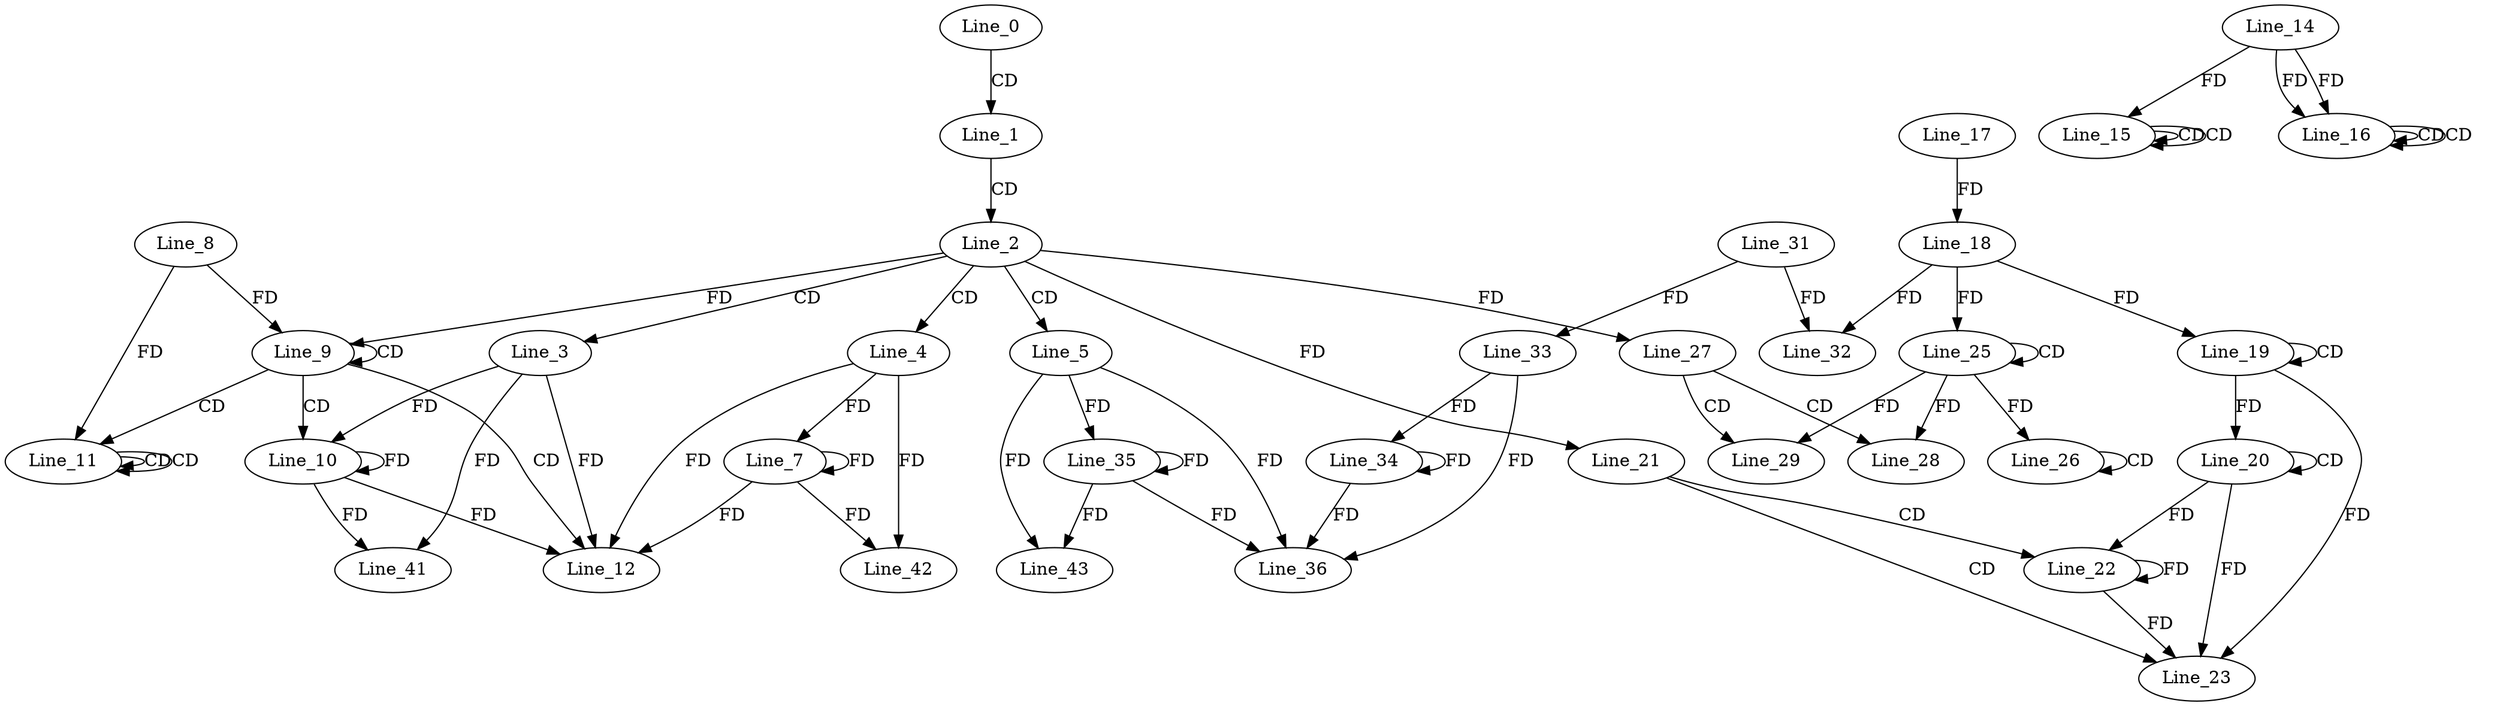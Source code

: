 digraph G {
  Line_0;
  Line_1;
  Line_2;
  Line_3;
  Line_4;
  Line_5;
  Line_7;
  Line_7;
  Line_9;
  Line_9;
  Line_9;
  Line_8;
  Line_10;
  Line_11;
  Line_11;
  Line_11;
  Line_11;
  Line_12;
  Line_15;
  Line_15;
  Line_15;
  Line_14;
  Line_15;
  Line_16;
  Line_16;
  Line_16;
  Line_16;
  Line_17;
  Line_18;
  Line_19;
  Line_19;
  Line_18;
  Line_20;
  Line_20;
  Line_21;
  Line_22;
  Line_23;
  Line_25;
  Line_25;
  Line_26;
  Line_26;
  Line_27;
  Line_28;
  Line_29;
  Line_32;
  Line_31;
  Line_33;
  Line_33;
  Line_34;
  Line_34;
  Line_35;
  Line_36;
  Line_41;
  Line_42;
  Line_43;
  Line_0 -> Line_1 [ label="CD" ];
  Line_1 -> Line_2 [ label="CD" ];
  Line_2 -> Line_3 [ label="CD" ];
  Line_2 -> Line_4 [ label="CD" ];
  Line_2 -> Line_5 [ label="CD" ];
  Line_4 -> Line_7 [ label="FD" ];
  Line_7 -> Line_7 [ label="FD" ];
  Line_2 -> Line_9 [ label="FD" ];
  Line_9 -> Line_9 [ label="CD" ];
  Line_8 -> Line_9 [ label="FD" ];
  Line_9 -> Line_10 [ label="CD" ];
  Line_3 -> Line_10 [ label="FD" ];
  Line_10 -> Line_10 [ label="FD" ];
  Line_9 -> Line_11 [ label="CD" ];
  Line_11 -> Line_11 [ label="CD" ];
  Line_11 -> Line_11 [ label="CD" ];
  Line_8 -> Line_11 [ label="FD" ];
  Line_9 -> Line_12 [ label="CD" ];
  Line_4 -> Line_12 [ label="FD" ];
  Line_7 -> Line_12 [ label="FD" ];
  Line_3 -> Line_12 [ label="FD" ];
  Line_10 -> Line_12 [ label="FD" ];
  Line_15 -> Line_15 [ label="CD" ];
  Line_15 -> Line_15 [ label="CD" ];
  Line_14 -> Line_15 [ label="FD" ];
  Line_16 -> Line_16 [ label="CD" ];
  Line_16 -> Line_16 [ label="CD" ];
  Line_14 -> Line_16 [ label="FD" ];
  Line_14 -> Line_16 [ label="FD" ];
  Line_17 -> Line_18 [ label="FD" ];
  Line_19 -> Line_19 [ label="CD" ];
  Line_18 -> Line_19 [ label="FD" ];
  Line_20 -> Line_20 [ label="CD" ];
  Line_19 -> Line_20 [ label="FD" ];
  Line_2 -> Line_21 [ label="FD" ];
  Line_21 -> Line_22 [ label="CD" ];
  Line_20 -> Line_22 [ label="FD" ];
  Line_22 -> Line_22 [ label="FD" ];
  Line_21 -> Line_23 [ label="CD" ];
  Line_19 -> Line_23 [ label="FD" ];
  Line_20 -> Line_23 [ label="FD" ];
  Line_22 -> Line_23 [ label="FD" ];
  Line_25 -> Line_25 [ label="CD" ];
  Line_18 -> Line_25 [ label="FD" ];
  Line_26 -> Line_26 [ label="CD" ];
  Line_25 -> Line_26 [ label="FD" ];
  Line_2 -> Line_27 [ label="FD" ];
  Line_27 -> Line_28 [ label="CD" ];
  Line_25 -> Line_28 [ label="FD" ];
  Line_27 -> Line_29 [ label="CD" ];
  Line_25 -> Line_29 [ label="FD" ];
  Line_18 -> Line_32 [ label="FD" ];
  Line_31 -> Line_32 [ label="FD" ];
  Line_31 -> Line_33 [ label="FD" ];
  Line_33 -> Line_34 [ label="FD" ];
  Line_34 -> Line_34 [ label="FD" ];
  Line_5 -> Line_35 [ label="FD" ];
  Line_35 -> Line_35 [ label="FD" ];
  Line_33 -> Line_36 [ label="FD" ];
  Line_34 -> Line_36 [ label="FD" ];
  Line_5 -> Line_36 [ label="FD" ];
  Line_35 -> Line_36 [ label="FD" ];
  Line_3 -> Line_41 [ label="FD" ];
  Line_10 -> Line_41 [ label="FD" ];
  Line_4 -> Line_42 [ label="FD" ];
  Line_7 -> Line_42 [ label="FD" ];
  Line_5 -> Line_43 [ label="FD" ];
  Line_35 -> Line_43 [ label="FD" ];
}

